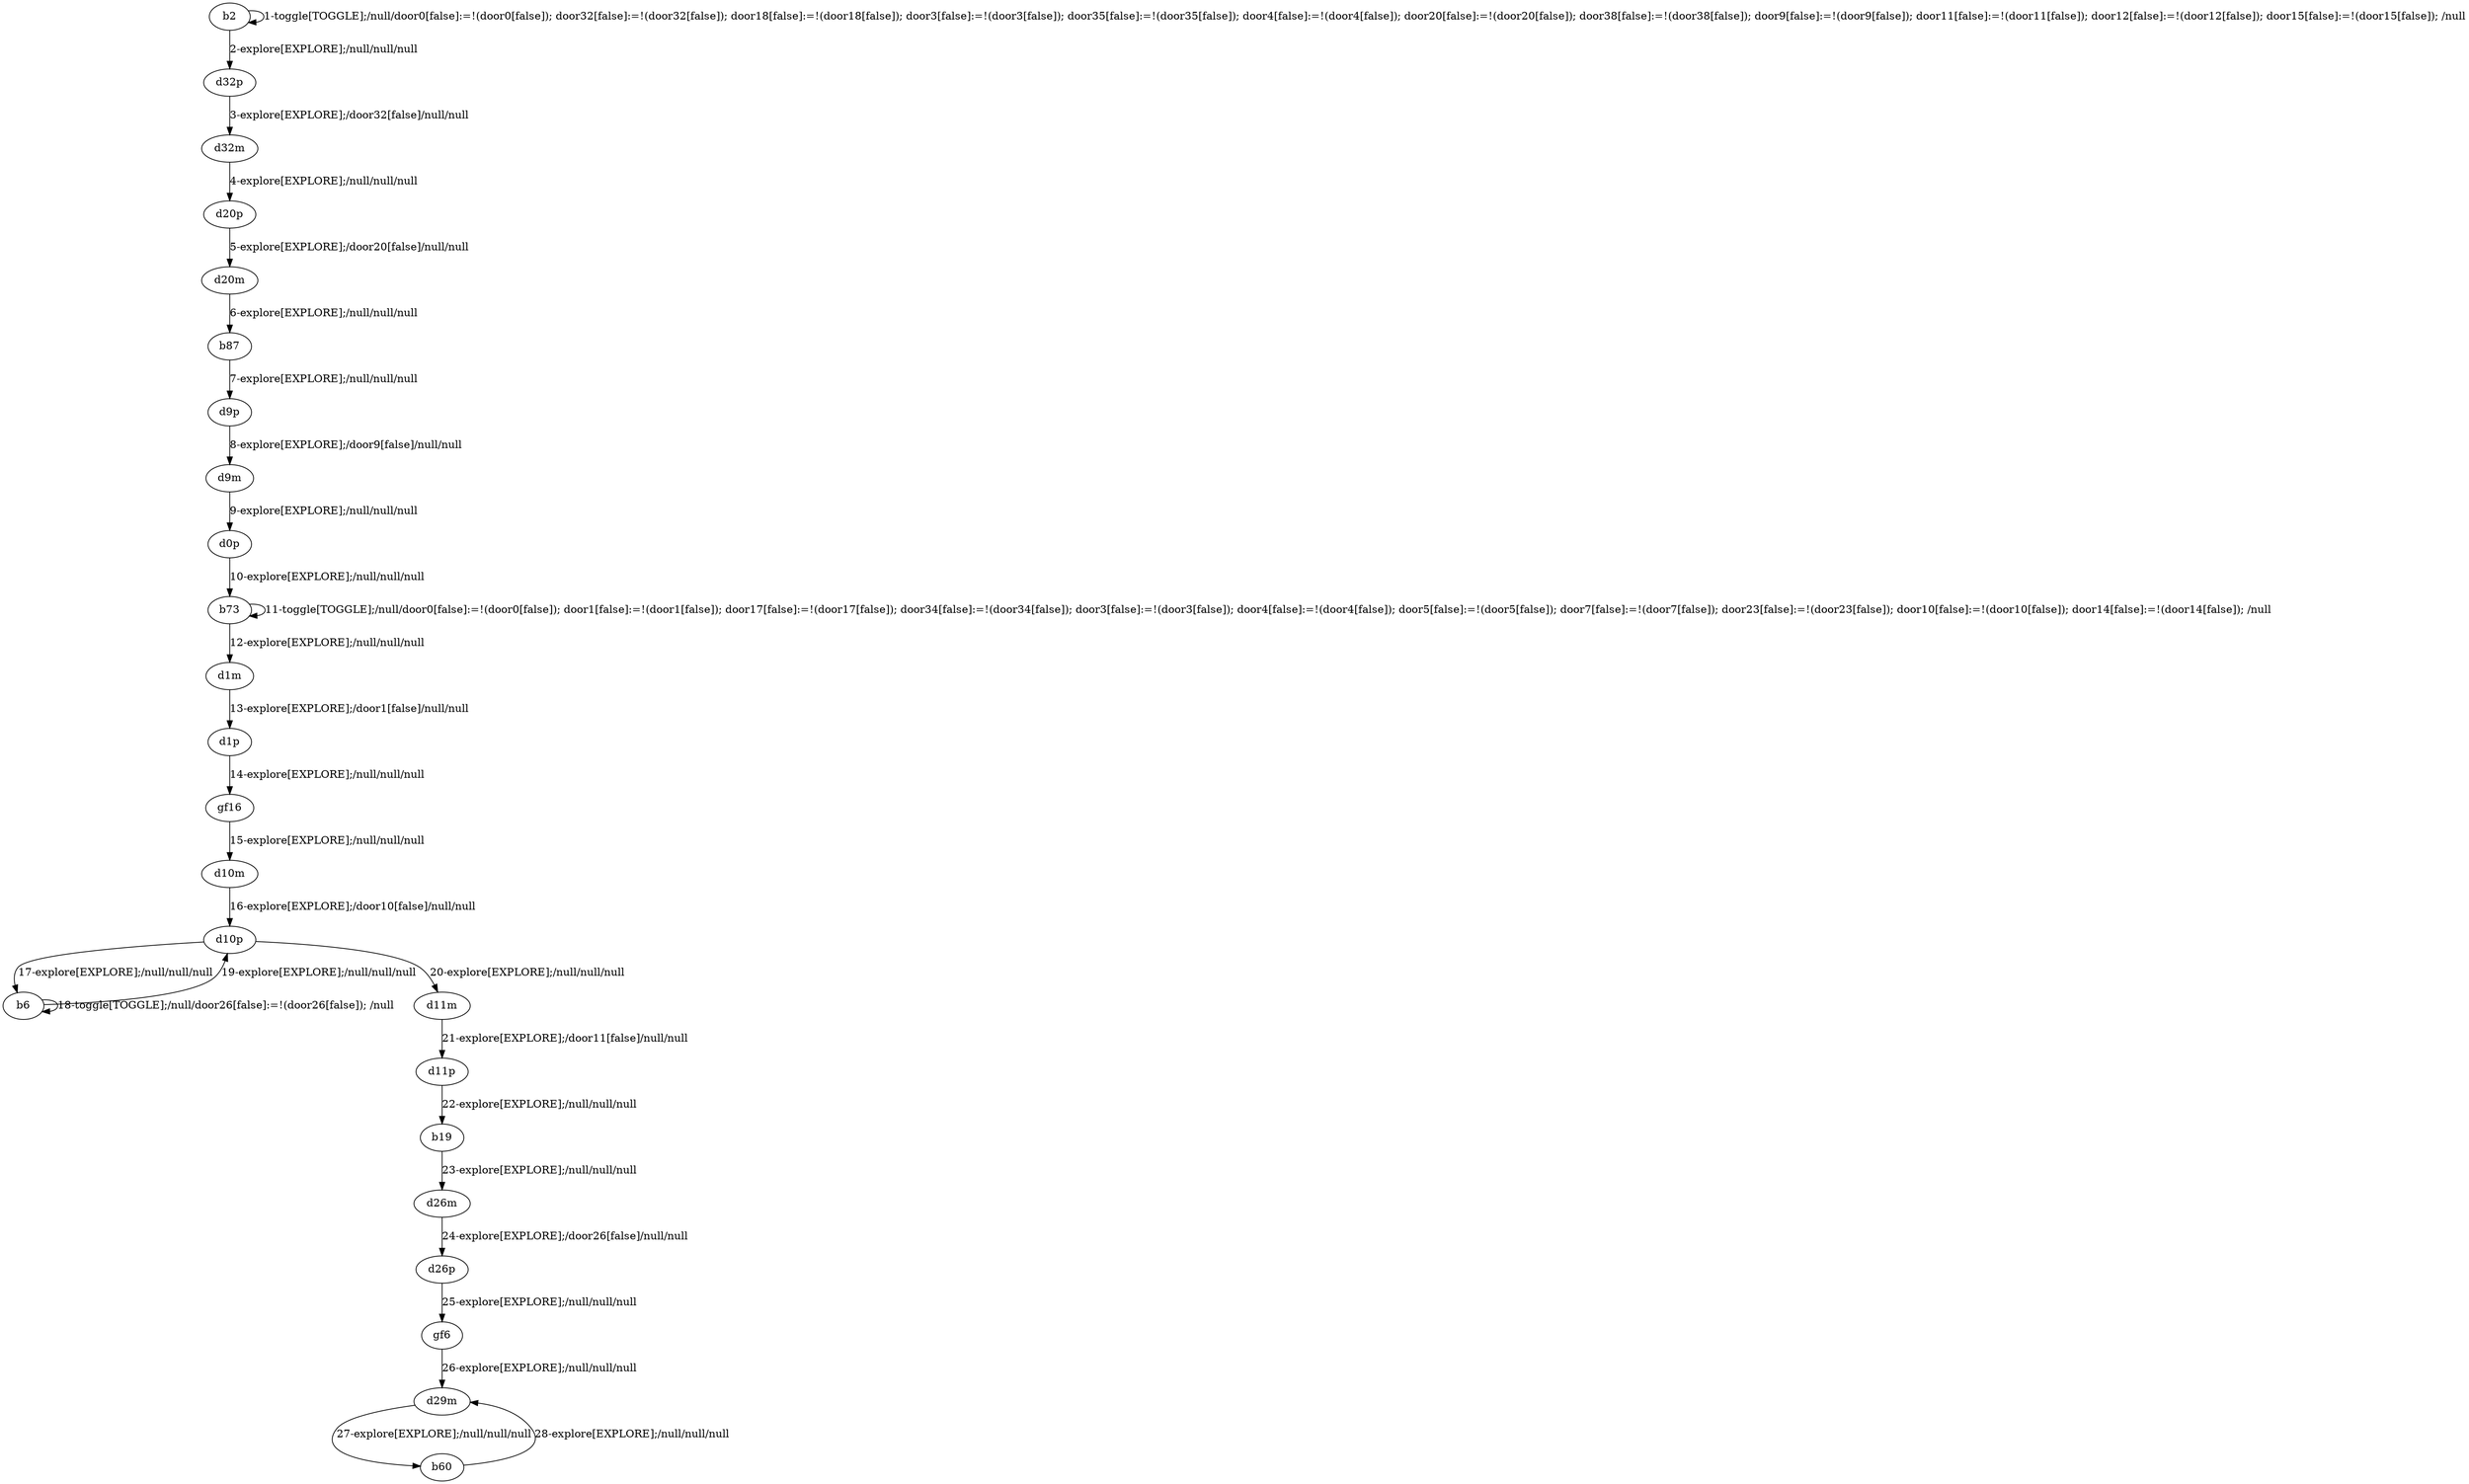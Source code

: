 # Total number of goals covered by this test: 1
# b60 --> d29m

digraph g {
"b2" -> "b2" [label = "1-toggle[TOGGLE];/null/door0[false]:=!(door0[false]); door32[false]:=!(door32[false]); door18[false]:=!(door18[false]); door3[false]:=!(door3[false]); door35[false]:=!(door35[false]); door4[false]:=!(door4[false]); door20[false]:=!(door20[false]); door38[false]:=!(door38[false]); door9[false]:=!(door9[false]); door11[false]:=!(door11[false]); door12[false]:=!(door12[false]); door15[false]:=!(door15[false]); /null"];
"b2" -> "d32p" [label = "2-explore[EXPLORE];/null/null/null"];
"d32p" -> "d32m" [label = "3-explore[EXPLORE];/door32[false]/null/null"];
"d32m" -> "d20p" [label = "4-explore[EXPLORE];/null/null/null"];
"d20p" -> "d20m" [label = "5-explore[EXPLORE];/door20[false]/null/null"];
"d20m" -> "b87" [label = "6-explore[EXPLORE];/null/null/null"];
"b87" -> "d9p" [label = "7-explore[EXPLORE];/null/null/null"];
"d9p" -> "d9m" [label = "8-explore[EXPLORE];/door9[false]/null/null"];
"d9m" -> "d0p" [label = "9-explore[EXPLORE];/null/null/null"];
"d0p" -> "b73" [label = "10-explore[EXPLORE];/null/null/null"];
"b73" -> "b73" [label = "11-toggle[TOGGLE];/null/door0[false]:=!(door0[false]); door1[false]:=!(door1[false]); door17[false]:=!(door17[false]); door34[false]:=!(door34[false]); door3[false]:=!(door3[false]); door4[false]:=!(door4[false]); door5[false]:=!(door5[false]); door7[false]:=!(door7[false]); door23[false]:=!(door23[false]); door10[false]:=!(door10[false]); door14[false]:=!(door14[false]); /null"];
"b73" -> "d1m" [label = "12-explore[EXPLORE];/null/null/null"];
"d1m" -> "d1p" [label = "13-explore[EXPLORE];/door1[false]/null/null"];
"d1p" -> "gf16" [label = "14-explore[EXPLORE];/null/null/null"];
"gf16" -> "d10m" [label = "15-explore[EXPLORE];/null/null/null"];
"d10m" -> "d10p" [label = "16-explore[EXPLORE];/door10[false]/null/null"];
"d10p" -> "b6" [label = "17-explore[EXPLORE];/null/null/null"];
"b6" -> "b6" [label = "18-toggle[TOGGLE];/null/door26[false]:=!(door26[false]); /null"];
"b6" -> "d10p" [label = "19-explore[EXPLORE];/null/null/null"];
"d10p" -> "d11m" [label = "20-explore[EXPLORE];/null/null/null"];
"d11m" -> "d11p" [label = "21-explore[EXPLORE];/door11[false]/null/null"];
"d11p" -> "b19" [label = "22-explore[EXPLORE];/null/null/null"];
"b19" -> "d26m" [label = "23-explore[EXPLORE];/null/null/null"];
"d26m" -> "d26p" [label = "24-explore[EXPLORE];/door26[false]/null/null"];
"d26p" -> "gf6" [label = "25-explore[EXPLORE];/null/null/null"];
"gf6" -> "d29m" [label = "26-explore[EXPLORE];/null/null/null"];
"d29m" -> "b60" [label = "27-explore[EXPLORE];/null/null/null"];
"b60" -> "d29m" [label = "28-explore[EXPLORE];/null/null/null"];
}